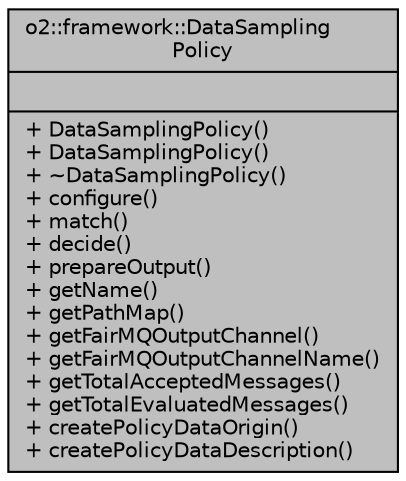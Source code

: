 digraph "o2::framework::DataSamplingPolicy"
{
 // INTERACTIVE_SVG=YES
  bgcolor="transparent";
  edge [fontname="Helvetica",fontsize="10",labelfontname="Helvetica",labelfontsize="10"];
  node [fontname="Helvetica",fontsize="10",shape=record];
  Node1 [label="{o2::framework::DataSampling\lPolicy\n||+ DataSamplingPolicy()\l+ DataSamplingPolicy()\l+ ~DataSamplingPolicy()\l+ configure()\l+ match()\l+ decide()\l+ prepareOutput()\l+ getName()\l+ getPathMap()\l+ getFairMQOutputChannel()\l+ getFairMQOutputChannelName()\l+ getTotalAcceptedMessages()\l+ getTotalEvaluatedMessages()\l+ createPolicyDataOrigin()\l+ createPolicyDataDescription()\l}",height=0.2,width=0.4,color="black", fillcolor="grey75", style="filled", fontcolor="black"];
}
